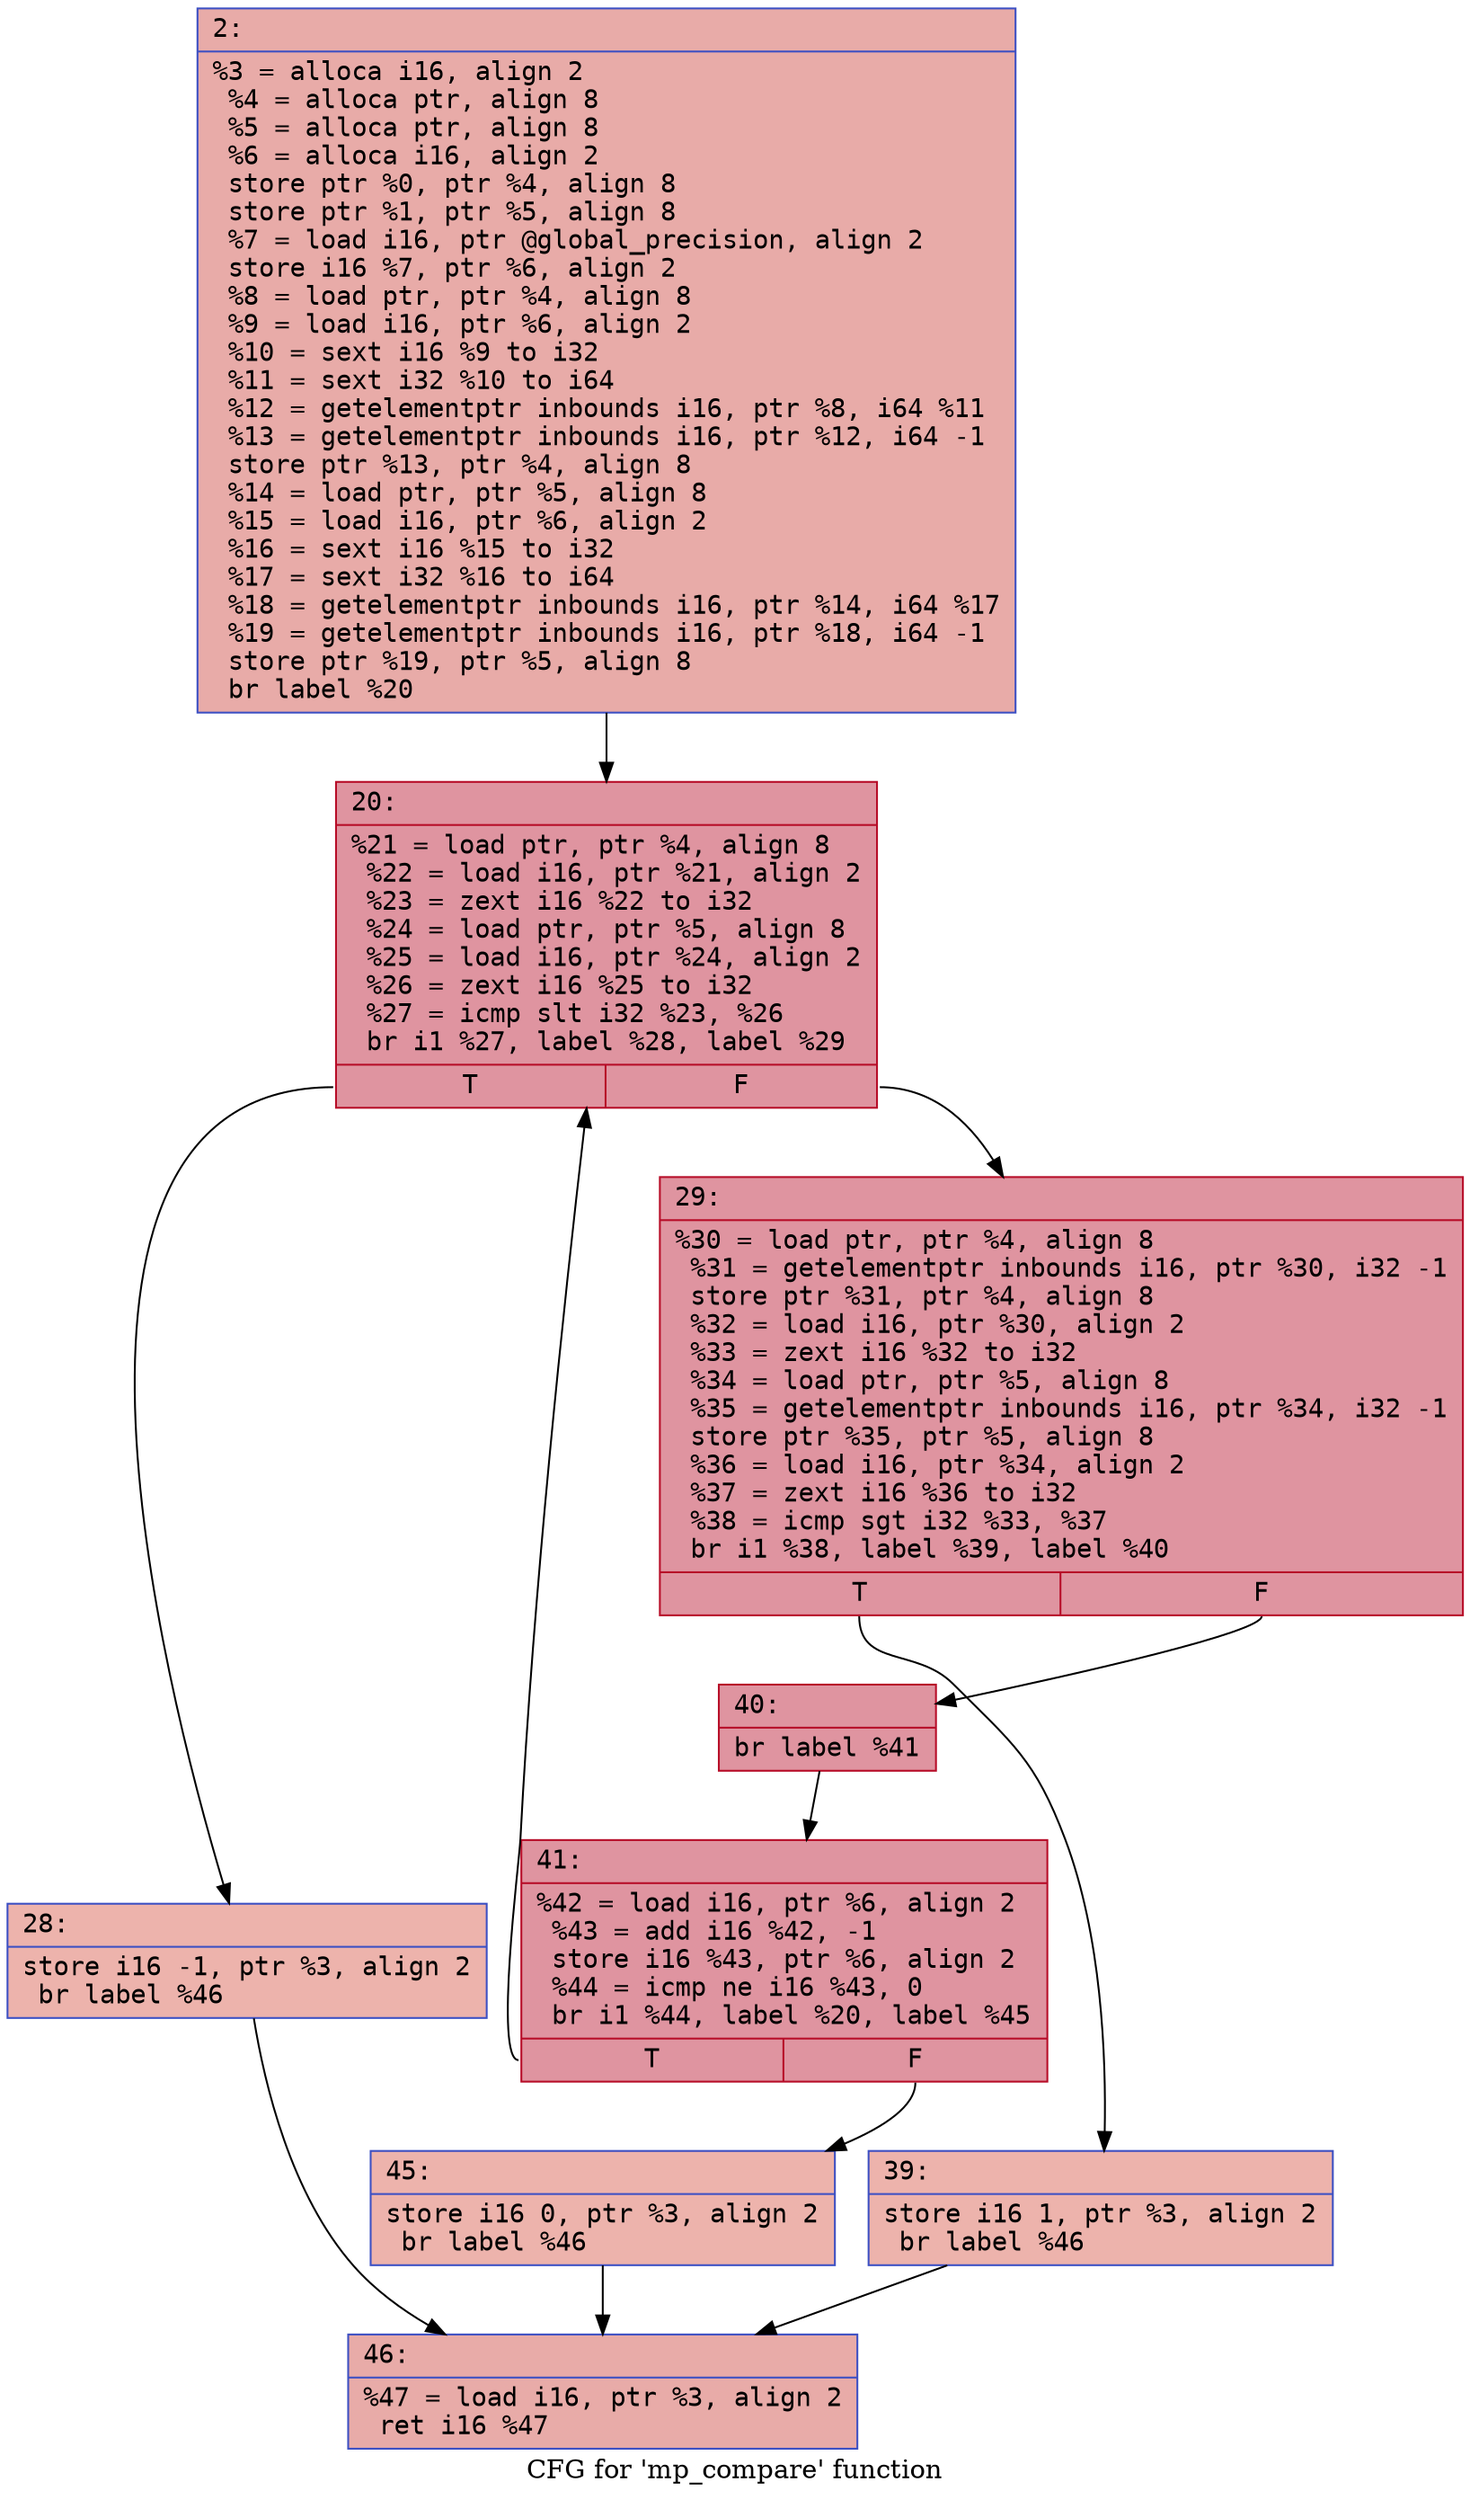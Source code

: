 digraph "CFG for 'mp_compare' function" {
	label="CFG for 'mp_compare' function";

	Node0x600001f924e0 [shape=record,color="#3d50c3ff", style=filled, fillcolor="#cc403a70" fontname="Courier",label="{2:\l|  %3 = alloca i16, align 2\l  %4 = alloca ptr, align 8\l  %5 = alloca ptr, align 8\l  %6 = alloca i16, align 2\l  store ptr %0, ptr %4, align 8\l  store ptr %1, ptr %5, align 8\l  %7 = load i16, ptr @global_precision, align 2\l  store i16 %7, ptr %6, align 2\l  %8 = load ptr, ptr %4, align 8\l  %9 = load i16, ptr %6, align 2\l  %10 = sext i16 %9 to i32\l  %11 = sext i32 %10 to i64\l  %12 = getelementptr inbounds i16, ptr %8, i64 %11\l  %13 = getelementptr inbounds i16, ptr %12, i64 -1\l  store ptr %13, ptr %4, align 8\l  %14 = load ptr, ptr %5, align 8\l  %15 = load i16, ptr %6, align 2\l  %16 = sext i16 %15 to i32\l  %17 = sext i32 %16 to i64\l  %18 = getelementptr inbounds i16, ptr %14, i64 %17\l  %19 = getelementptr inbounds i16, ptr %18, i64 -1\l  store ptr %19, ptr %5, align 8\l  br label %20\l}"];
	Node0x600001f924e0 -> Node0x600001f92530[tooltip="2 -> 20\nProbability 100.00%" ];
	Node0x600001f92530 [shape=record,color="#b70d28ff", style=filled, fillcolor="#b70d2870" fontname="Courier",label="{20:\l|  %21 = load ptr, ptr %4, align 8\l  %22 = load i16, ptr %21, align 2\l  %23 = zext i16 %22 to i32\l  %24 = load ptr, ptr %5, align 8\l  %25 = load i16, ptr %24, align 2\l  %26 = zext i16 %25 to i32\l  %27 = icmp slt i32 %23, %26\l  br i1 %27, label %28, label %29\l|{<s0>T|<s1>F}}"];
	Node0x600001f92530:s0 -> Node0x600001f92580[tooltip="20 -> 28\nProbability 3.12%" ];
	Node0x600001f92530:s1 -> Node0x600001f925d0[tooltip="20 -> 29\nProbability 96.88%" ];
	Node0x600001f92580 [shape=record,color="#3d50c3ff", style=filled, fillcolor="#d6524470" fontname="Courier",label="{28:\l|  store i16 -1, ptr %3, align 2\l  br label %46\l}"];
	Node0x600001f92580 -> Node0x600001f92760[tooltip="28 -> 46\nProbability 100.00%" ];
	Node0x600001f925d0 [shape=record,color="#b70d28ff", style=filled, fillcolor="#b70d2870" fontname="Courier",label="{29:\l|  %30 = load ptr, ptr %4, align 8\l  %31 = getelementptr inbounds i16, ptr %30, i32 -1\l  store ptr %31, ptr %4, align 8\l  %32 = load i16, ptr %30, align 2\l  %33 = zext i16 %32 to i32\l  %34 = load ptr, ptr %5, align 8\l  %35 = getelementptr inbounds i16, ptr %34, i32 -1\l  store ptr %35, ptr %5, align 8\l  %36 = load i16, ptr %34, align 2\l  %37 = zext i16 %36 to i32\l  %38 = icmp sgt i32 %33, %37\l  br i1 %38, label %39, label %40\l|{<s0>T|<s1>F}}"];
	Node0x600001f925d0:s0 -> Node0x600001f92620[tooltip="29 -> 39\nProbability 3.12%" ];
	Node0x600001f925d0:s1 -> Node0x600001f92670[tooltip="29 -> 40\nProbability 96.88%" ];
	Node0x600001f92620 [shape=record,color="#3d50c3ff", style=filled, fillcolor="#d6524470" fontname="Courier",label="{39:\l|  store i16 1, ptr %3, align 2\l  br label %46\l}"];
	Node0x600001f92620 -> Node0x600001f92760[tooltip="39 -> 46\nProbability 100.00%" ];
	Node0x600001f92670 [shape=record,color="#b70d28ff", style=filled, fillcolor="#b70d2870" fontname="Courier",label="{40:\l|  br label %41\l}"];
	Node0x600001f92670 -> Node0x600001f926c0[tooltip="40 -> 41\nProbability 100.00%" ];
	Node0x600001f926c0 [shape=record,color="#b70d28ff", style=filled, fillcolor="#b70d2870" fontname="Courier",label="{41:\l|  %42 = load i16, ptr %6, align 2\l  %43 = add i16 %42, -1\l  store i16 %43, ptr %6, align 2\l  %44 = icmp ne i16 %43, 0\l  br i1 %44, label %20, label %45\l|{<s0>T|<s1>F}}"];
	Node0x600001f926c0:s0 -> Node0x600001f92530[tooltip="41 -> 20\nProbability 96.88%" ];
	Node0x600001f926c0:s1 -> Node0x600001f92710[tooltip="41 -> 45\nProbability 3.12%" ];
	Node0x600001f92710 [shape=record,color="#3d50c3ff", style=filled, fillcolor="#d6524470" fontname="Courier",label="{45:\l|  store i16 0, ptr %3, align 2\l  br label %46\l}"];
	Node0x600001f92710 -> Node0x600001f92760[tooltip="45 -> 46\nProbability 100.00%" ];
	Node0x600001f92760 [shape=record,color="#3d50c3ff", style=filled, fillcolor="#cc403a70" fontname="Courier",label="{46:\l|  %47 = load i16, ptr %3, align 2\l  ret i16 %47\l}"];
}
